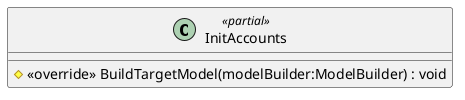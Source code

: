 @startuml
class InitAccounts <<partial>> {
    # <<override>> BuildTargetModel(modelBuilder:ModelBuilder) : void
}
@enduml
